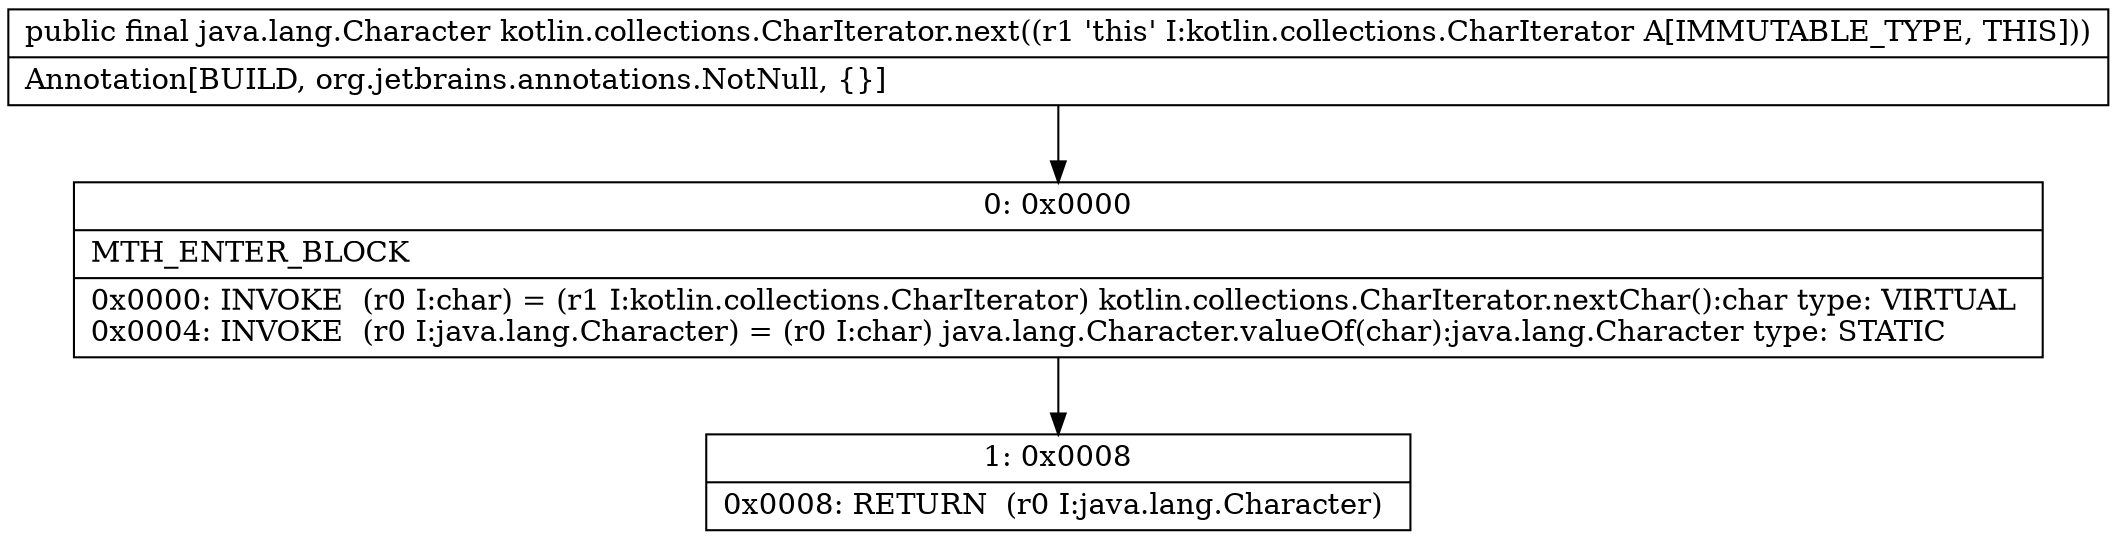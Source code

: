 digraph "CFG forkotlin.collections.CharIterator.next()Ljava\/lang\/Character;" {
Node_0 [shape=record,label="{0\:\ 0x0000|MTH_ENTER_BLOCK\l|0x0000: INVOKE  (r0 I:char) = (r1 I:kotlin.collections.CharIterator) kotlin.collections.CharIterator.nextChar():char type: VIRTUAL \l0x0004: INVOKE  (r0 I:java.lang.Character) = (r0 I:char) java.lang.Character.valueOf(char):java.lang.Character type: STATIC \l}"];
Node_1 [shape=record,label="{1\:\ 0x0008|0x0008: RETURN  (r0 I:java.lang.Character) \l}"];
MethodNode[shape=record,label="{public final java.lang.Character kotlin.collections.CharIterator.next((r1 'this' I:kotlin.collections.CharIterator A[IMMUTABLE_TYPE, THIS]))  | Annotation[BUILD, org.jetbrains.annotations.NotNull, \{\}]\l}"];
MethodNode -> Node_0;
Node_0 -> Node_1;
}

